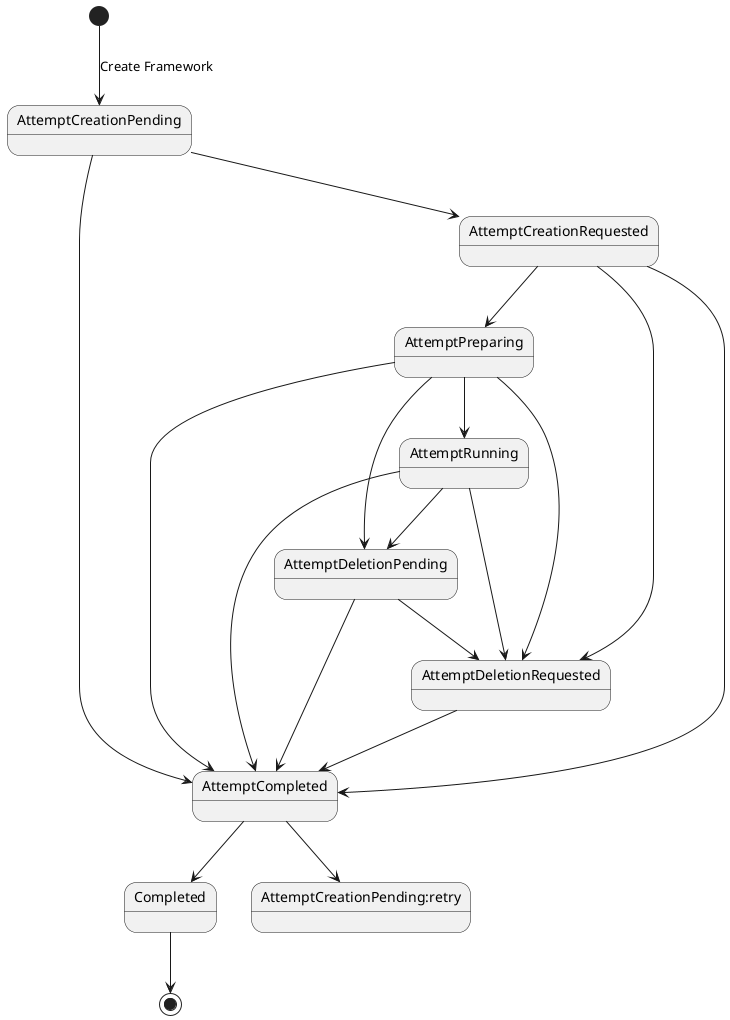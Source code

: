@startuml
'skinparam backgroundColor LightYellow
'skinparam state {
'  StartColor MediumBlue
'  EndColor Red
'  BackgroundColor Peru
'  BackgroundColor<<Warning>> Olive
'  BorderColor Gray
'  FontName Impact
'}

[*] --> AttemptCreationPending: Create Framework
AttemptCreationPending --> AttemptCreationRequested
AttemptCreationRequested --> AttemptPreparing
AttemptPreparing --> AttemptRunning
AttemptRunning --> AttemptDeletionPending
AttemptDeletionPending --> AttemptDeletionRequested
AttemptDeletionRequested --> AttemptCompleted
AttemptCompleted --> Completed

' External
AttemptDeletionPending --> AttemptCompleted
AttemptCreationPending --> AttemptCompleted
AttemptCreationRequested --> AttemptDeletionRequested
AttemptCreationRequested --> AttemptCompleted
AttemptRunning --> AttemptDeletionRequested
AttemptRunning --> AttemptCompleted


AttemptPreparing --> AttemptDeletionRequested
AttemptPreparing --> AttemptCompleted

'Retry
AttemptCompleted --> AttemptCreationPending:retry
AttemptPreparing --> AttemptDeletionPending



Completed --> [*]

@enduml



